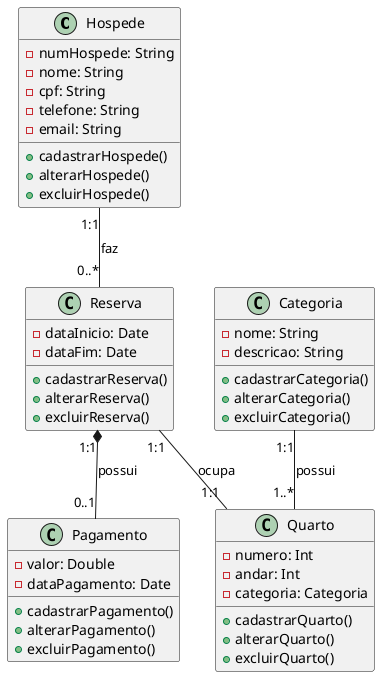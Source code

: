 @startuml Sistema De Reservas Hotel

class Hospede {
    - numHospede: String
    - nome: String
    - cpf: String
    - telefone: String
    - email: String
    + cadastrarHospede()
    + alterarHospede()
    + excluirHospede()
}

class Quarto {
    - numero: Int
    - andar: Int
    - categoria: Categoria
    + cadastrarQuarto()
    + alterarQuarto()
    + excluirQuarto()
}

class Categoria {
    - nome: String
    - descricao: String
    + cadastrarCategoria()
    + alterarCategoria()
    + excluirCategoria()
}

class Reserva {
    - dataInicio: Date
    - dataFim: Date
    + cadastrarReserva()
    + alterarReserva()
    + excluirReserva()
}

class Pagamento {
    - valor: Double
    - dataPagamento: Date
    + cadastrarPagamento()
    + alterarPagamento()
    + excluirPagamento()
}

Hospede "1:1" -- "0..*" Reserva: faz
Reserva "1:1" -- "1:1" Quarto: ocupa
Categoria "1:1" -- "1..*" Quarto: possui
Reserva "1:1" *-- "0..1" Pagamento: possui

@enduml